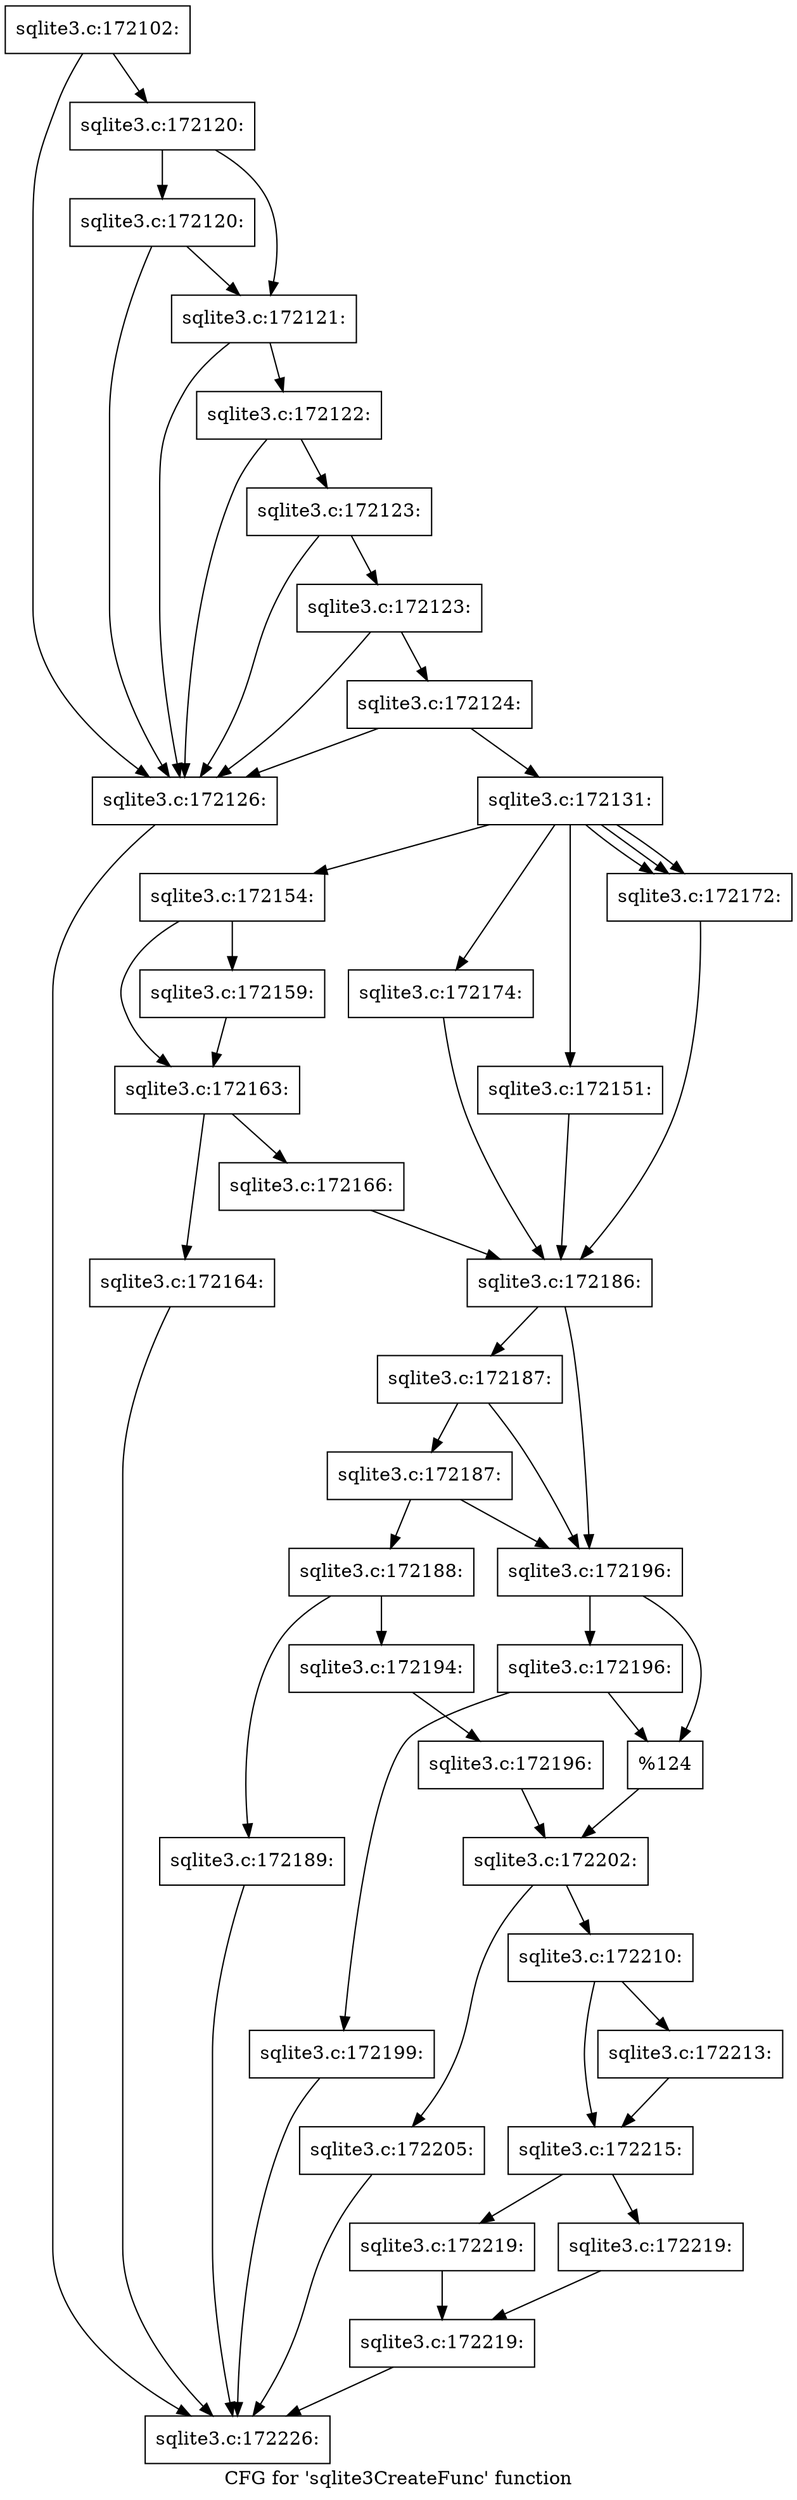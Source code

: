 digraph "CFG for 'sqlite3CreateFunc' function" {
	label="CFG for 'sqlite3CreateFunc' function";

	Node0x55c0fa9d84f0 [shape=record,label="{sqlite3.c:172102:}"];
	Node0x55c0fa9d84f0 -> Node0x55c0fa9e4160;
	Node0x55c0fa9d84f0 -> Node0x55c0fa9e4400;
	Node0x55c0fa9e4400 [shape=record,label="{sqlite3.c:172120:}"];
	Node0x55c0fa9e4400 -> Node0x55c0fa9e4730;
	Node0x55c0fa9e4400 -> Node0x55c0fa9e4380;
	Node0x55c0fa9e4730 [shape=record,label="{sqlite3.c:172120:}"];
	Node0x55c0fa9e4730 -> Node0x55c0fa9e4160;
	Node0x55c0fa9e4730 -> Node0x55c0fa9e4380;
	Node0x55c0fa9e4380 [shape=record,label="{sqlite3.c:172121:}"];
	Node0x55c0fa9e4380 -> Node0x55c0fa9e4160;
	Node0x55c0fa9e4380 -> Node0x55c0fa9e4300;
	Node0x55c0fa9e4300 [shape=record,label="{sqlite3.c:172122:}"];
	Node0x55c0fa9e4300 -> Node0x55c0fa9e4160;
	Node0x55c0fa9e4300 -> Node0x55c0fa9e4280;
	Node0x55c0fa9e4280 [shape=record,label="{sqlite3.c:172123:}"];
	Node0x55c0fa9e4280 -> Node0x55c0fa9e4160;
	Node0x55c0fa9e4280 -> Node0x55c0fa9e57d0;
	Node0x55c0fa9e57d0 [shape=record,label="{sqlite3.c:172123:}"];
	Node0x55c0fa9e57d0 -> Node0x55c0fa9e4160;
	Node0x55c0fa9e57d0 -> Node0x55c0fa9e4200;
	Node0x55c0fa9e4200 [shape=record,label="{sqlite3.c:172124:}"];
	Node0x55c0fa9e4200 -> Node0x55c0fa9e4160;
	Node0x55c0fa9e4200 -> Node0x55c0fa9e41b0;
	Node0x55c0fa9e4160 [shape=record,label="{sqlite3.c:172126:}"];
	Node0x55c0fa9e4160 -> Node0x55c0fa9dc230;
	Node0x55c0fa9e41b0 [shape=record,label="{sqlite3.c:172131:}"];
	Node0x55c0fa9e41b0 -> Node0x55c0fa9e6d50;
	Node0x55c0fa9e41b0 -> Node0x55c0fa9e7130;
	Node0x55c0fa9e41b0 -> Node0x55c0fa9e7340;
	Node0x55c0fa9e41b0 -> Node0x55c0fa9e9e50;
	Node0x55c0fa9e41b0 -> Node0x55c0fa9e9e50;
	Node0x55c0fa9e41b0 -> Node0x55c0fa9e9e50;
	Node0x55c0fa9e7130 [shape=record,label="{sqlite3.c:172151:}"];
	Node0x55c0fa9e7130 -> Node0x55c0fa9e6c60;
	Node0x55c0fa9e7340 [shape=record,label="{sqlite3.c:172154:}"];
	Node0x55c0fa9e7340 -> Node0x55c0fa9e7fd0;
	Node0x55c0fa9e7340 -> Node0x55c0fa9e8020;
	Node0x55c0fa9e7fd0 [shape=record,label="{sqlite3.c:172159:}"];
	Node0x55c0fa9e7fd0 -> Node0x55c0fa9e8020;
	Node0x55c0fa9e8020 [shape=record,label="{sqlite3.c:172163:}"];
	Node0x55c0fa9e8020 -> Node0x55c0fa9e92d0;
	Node0x55c0fa9e8020 -> Node0x55c0fa9e9320;
	Node0x55c0fa9e92d0 [shape=record,label="{sqlite3.c:172164:}"];
	Node0x55c0fa9e92d0 -> Node0x55c0fa9dc230;
	Node0x55c0fa9e9320 [shape=record,label="{sqlite3.c:172166:}"];
	Node0x55c0fa9e9320 -> Node0x55c0fa9e6c60;
	Node0x55c0fa9e9e50 [shape=record,label="{sqlite3.c:172172:}"];
	Node0x55c0fa9e9e50 -> Node0x55c0fa9e6c60;
	Node0x55c0fa9e6d50 [shape=record,label="{sqlite3.c:172174:}"];
	Node0x55c0fa9e6d50 -> Node0x55c0fa9e6c60;
	Node0x55c0fa9e6c60 [shape=record,label="{sqlite3.c:172186:}"];
	Node0x55c0fa9e6c60 -> Node0x55c0fa9ea7e0;
	Node0x55c0fa9e6c60 -> Node0x55c0fa9ea710;
	Node0x55c0fa9ea7e0 [shape=record,label="{sqlite3.c:172187:}"];
	Node0x55c0fa9ea7e0 -> Node0x55c0fa9ea760;
	Node0x55c0fa9ea7e0 -> Node0x55c0fa9ea710;
	Node0x55c0fa9ea760 [shape=record,label="{sqlite3.c:172187:}"];
	Node0x55c0fa9ea760 -> Node0x55c0fa9ea540;
	Node0x55c0fa9ea760 -> Node0x55c0fa9ea710;
	Node0x55c0fa9ea540 [shape=record,label="{sqlite3.c:172188:}"];
	Node0x55c0fa9ea540 -> Node0x55c0fa9eb5a0;
	Node0x55c0fa9ea540 -> Node0x55c0fa9eb640;
	Node0x55c0fa9eb5a0 [shape=record,label="{sqlite3.c:172189:}"];
	Node0x55c0fa9eb5a0 -> Node0x55c0fa9dc230;
	Node0x55c0fa9eb640 [shape=record,label="{sqlite3.c:172194:}"];
	Node0x55c0fa9eb640 -> Node0x55c0fa9eb5f0;
	Node0x55c0fa9eb5f0 [shape=record,label="{sqlite3.c:172196:}"];
	Node0x55c0fa9eb5f0 -> Node0x55c0fa9ea6c0;
	Node0x55c0fa9ea710 [shape=record,label="{sqlite3.c:172196:}"];
	Node0x55c0fa9ea710 -> Node0x55c0fa9ec3a0;
	Node0x55c0fa9ea710 -> Node0x55c0fa9ec350;
	Node0x55c0fa9ec3a0 [shape=record,label="{sqlite3.c:172196:}"];
	Node0x55c0fa9ec3a0 -> Node0x55c0fa9ec300;
	Node0x55c0fa9ec3a0 -> Node0x55c0fa9ec350;
	Node0x55c0fa9ec300 [shape=record,label="{sqlite3.c:172199:}"];
	Node0x55c0fa9ec300 -> Node0x55c0fa9dc230;
	Node0x55c0fa9ec350 [shape=record,label="{%124}"];
	Node0x55c0fa9ec350 -> Node0x55c0fa9ea6c0;
	Node0x55c0fa9ea6c0 [shape=record,label="{sqlite3.c:172202:}"];
	Node0x55c0fa9ea6c0 -> Node0x55c0fa9ed130;
	Node0x55c0fa9ea6c0 -> Node0x55c0fa9ecf80;
	Node0x55c0fa9ecf80 [shape=record,label="{sqlite3.c:172205:}"];
	Node0x55c0fa9ecf80 -> Node0x55c0fa9dc230;
	Node0x55c0fa9ed130 [shape=record,label="{sqlite3.c:172210:}"];
	Node0x55c0fa9ed130 -> Node0x55c0fa9ed890;
	Node0x55c0fa9ed130 -> Node0x55c0fa9ed8e0;
	Node0x55c0fa9ed890 [shape=record,label="{sqlite3.c:172213:}"];
	Node0x55c0fa9ed890 -> Node0x55c0fa9ed8e0;
	Node0x55c0fa9ed8e0 [shape=record,label="{sqlite3.c:172215:}"];
	Node0x55c0fa9ed8e0 -> Node0x55c0fa9eea90;
	Node0x55c0fa9ed8e0 -> Node0x55c0fa9eeae0;
	Node0x55c0fa9eea90 [shape=record,label="{sqlite3.c:172219:}"];
	Node0x55c0fa9eea90 -> Node0x55c0fa9eeb30;
	Node0x55c0fa9eeae0 [shape=record,label="{sqlite3.c:172219:}"];
	Node0x55c0fa9eeae0 -> Node0x55c0fa9eeb30;
	Node0x55c0fa9eeb30 [shape=record,label="{sqlite3.c:172219:}"];
	Node0x55c0fa9eeb30 -> Node0x55c0fa9dc230;
	Node0x55c0fa9dc230 [shape=record,label="{sqlite3.c:172226:}"];
}

